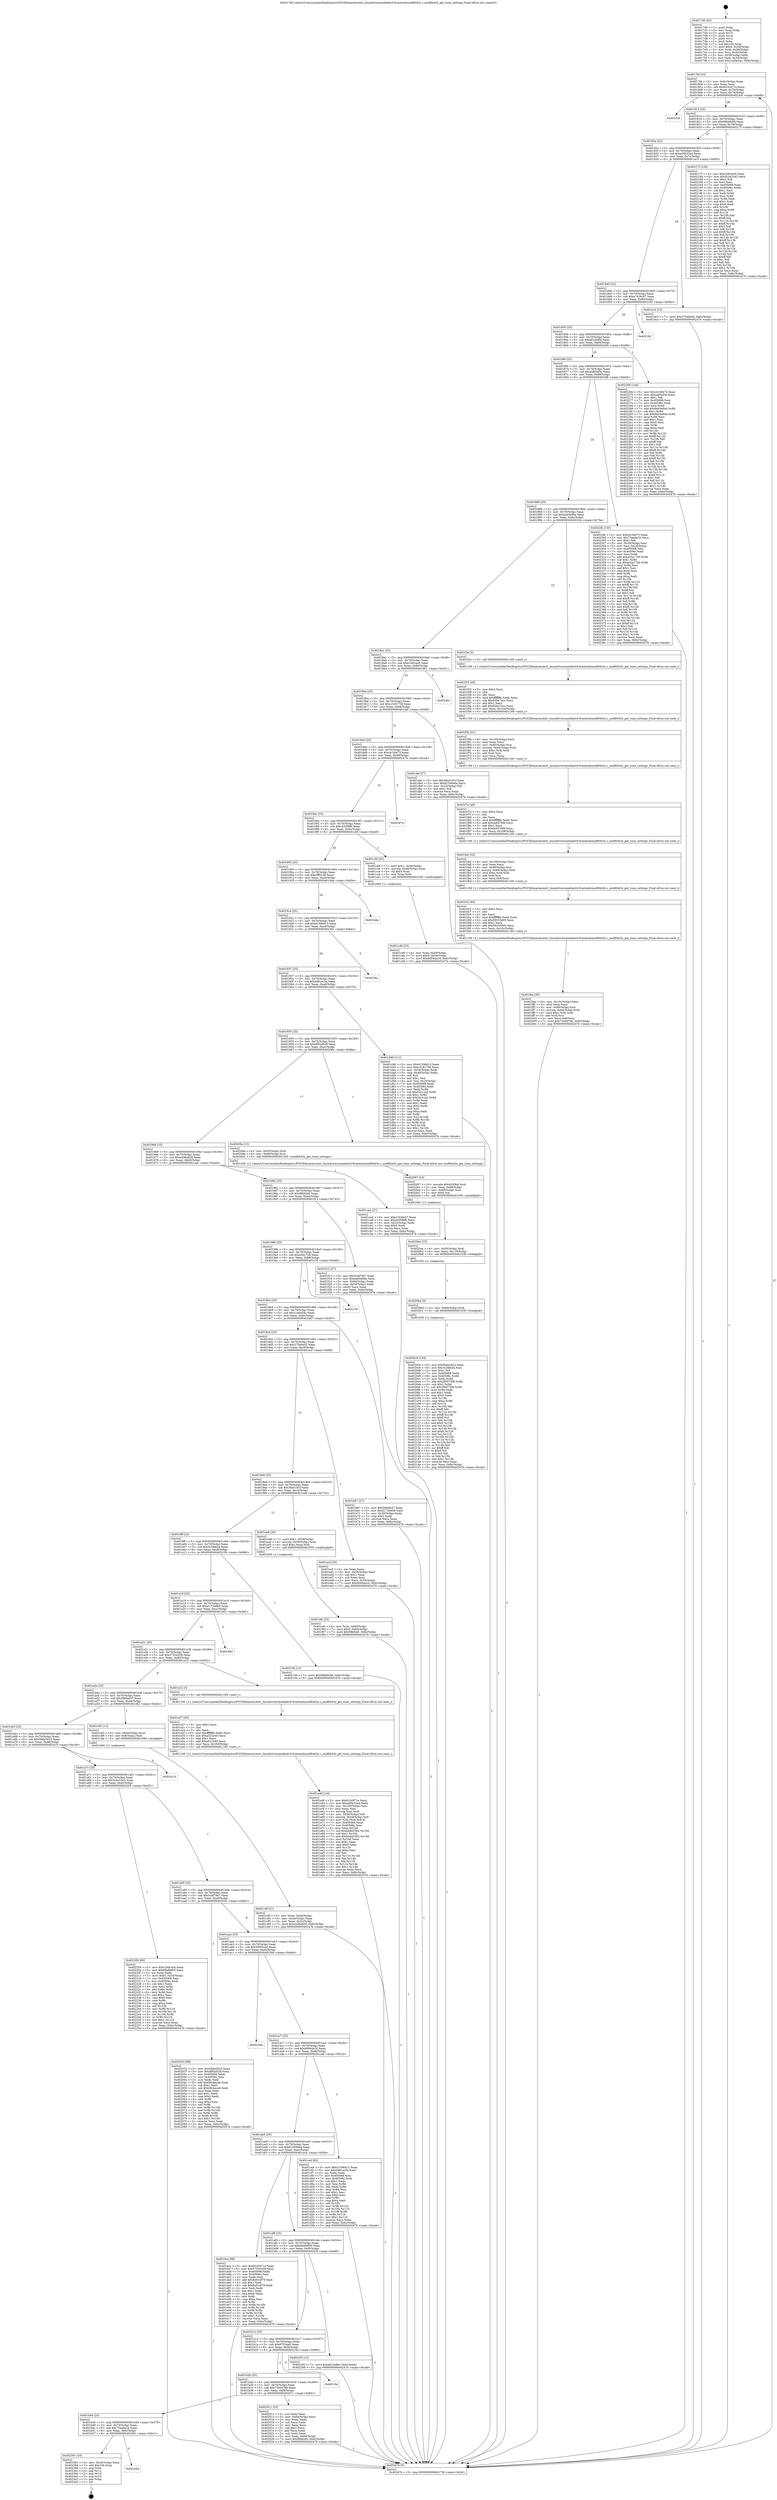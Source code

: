 digraph "0x4017d0" {
  label = "0x4017d0 (/mnt/c/Users/mathe/Desktop/tcc/POCII/binaries/extr_linuxdriversmediadvb-frontendsmn88443x.c_mn88443x_get_tune_settings_Final-ollvm.out::main(0))"
  labelloc = "t"
  node[shape=record]

  Entry [label="",width=0.3,height=0.3,shape=circle,fillcolor=black,style=filled]
  "0x4017fd" [label="{
     0x4017fd [23]\l
     | [instrs]\l
     &nbsp;&nbsp;0x4017fd \<+3\>: mov -0x6c(%rbp),%eax\l
     &nbsp;&nbsp;0x401800 \<+2\>: mov %eax,%ecx\l
     &nbsp;&nbsp;0x401802 \<+6\>: sub $0x810c971e,%ecx\l
     &nbsp;&nbsp;0x401808 \<+3\>: mov %eax,-0x70(%rbp)\l
     &nbsp;&nbsp;0x40180b \<+3\>: mov %ecx,-0x74(%rbp)\l
     &nbsp;&nbsp;0x40180e \<+6\>: je 00000000004023c8 \<main+0xbf8\>\l
  }"]
  "0x4023c8" [label="{
     0x4023c8\l
  }", style=dashed]
  "0x401814" [label="{
     0x401814 [22]\l
     | [instrs]\l
     &nbsp;&nbsp;0x401814 \<+5\>: jmp 0000000000401819 \<main+0x49\>\l
     &nbsp;&nbsp;0x401819 \<+3\>: mov -0x70(%rbp),%eax\l
     &nbsp;&nbsp;0x40181c \<+5\>: sub $0x99bb6c66,%eax\l
     &nbsp;&nbsp;0x401821 \<+3\>: mov %eax,-0x78(%rbp)\l
     &nbsp;&nbsp;0x401824 \<+6\>: je 000000000040217f \<main+0x9af\>\l
  }"]
  Exit [label="",width=0.3,height=0.3,shape=circle,fillcolor=black,style=filled,peripheries=2]
  "0x40217f" [label="{
     0x40217f [134]\l
     | [instrs]\l
     &nbsp;&nbsp;0x40217f \<+5\>: mov $0xc200cac6,%eax\l
     &nbsp;&nbsp;0x402184 \<+5\>: mov $0x5c2e3342,%ecx\l
     &nbsp;&nbsp;0x402189 \<+2\>: mov $0x1,%dl\l
     &nbsp;&nbsp;0x40218b \<+2\>: xor %esi,%esi\l
     &nbsp;&nbsp;0x40218d \<+7\>: mov 0x405068,%edi\l
     &nbsp;&nbsp;0x402194 \<+8\>: mov 0x40506c,%r8d\l
     &nbsp;&nbsp;0x40219c \<+3\>: sub $0x1,%esi\l
     &nbsp;&nbsp;0x40219f \<+3\>: mov %edi,%r9d\l
     &nbsp;&nbsp;0x4021a2 \<+3\>: add %esi,%r9d\l
     &nbsp;&nbsp;0x4021a5 \<+4\>: imul %r9d,%edi\l
     &nbsp;&nbsp;0x4021a9 \<+3\>: and $0x1,%edi\l
     &nbsp;&nbsp;0x4021ac \<+3\>: cmp $0x0,%edi\l
     &nbsp;&nbsp;0x4021af \<+4\>: sete %r10b\l
     &nbsp;&nbsp;0x4021b3 \<+4\>: cmp $0xa,%r8d\l
     &nbsp;&nbsp;0x4021b7 \<+4\>: setl %r11b\l
     &nbsp;&nbsp;0x4021bb \<+3\>: mov %r10b,%bl\l
     &nbsp;&nbsp;0x4021be \<+3\>: xor $0xff,%bl\l
     &nbsp;&nbsp;0x4021c1 \<+3\>: mov %r11b,%r14b\l
     &nbsp;&nbsp;0x4021c4 \<+4\>: xor $0xff,%r14b\l
     &nbsp;&nbsp;0x4021c8 \<+3\>: xor $0x1,%dl\l
     &nbsp;&nbsp;0x4021cb \<+3\>: mov %bl,%r15b\l
     &nbsp;&nbsp;0x4021ce \<+4\>: and $0xff,%r15b\l
     &nbsp;&nbsp;0x4021d2 \<+3\>: and %dl,%r10b\l
     &nbsp;&nbsp;0x4021d5 \<+3\>: mov %r14b,%r12b\l
     &nbsp;&nbsp;0x4021d8 \<+4\>: and $0xff,%r12b\l
     &nbsp;&nbsp;0x4021dc \<+3\>: and %dl,%r11b\l
     &nbsp;&nbsp;0x4021df \<+3\>: or %r10b,%r15b\l
     &nbsp;&nbsp;0x4021e2 \<+3\>: or %r11b,%r12b\l
     &nbsp;&nbsp;0x4021e5 \<+3\>: xor %r12b,%r15b\l
     &nbsp;&nbsp;0x4021e8 \<+3\>: or %r14b,%bl\l
     &nbsp;&nbsp;0x4021eb \<+3\>: xor $0xff,%bl\l
     &nbsp;&nbsp;0x4021ee \<+3\>: or $0x1,%dl\l
     &nbsp;&nbsp;0x4021f1 \<+2\>: and %dl,%bl\l
     &nbsp;&nbsp;0x4021f3 \<+3\>: or %bl,%r15b\l
     &nbsp;&nbsp;0x4021f6 \<+4\>: test $0x1,%r15b\l
     &nbsp;&nbsp;0x4021fa \<+3\>: cmovne %ecx,%eax\l
     &nbsp;&nbsp;0x4021fd \<+3\>: mov %eax,-0x6c(%rbp)\l
     &nbsp;&nbsp;0x402200 \<+5\>: jmp 000000000040247b \<main+0xcab\>\l
  }"]
  "0x40182a" [label="{
     0x40182a [22]\l
     | [instrs]\l
     &nbsp;&nbsp;0x40182a \<+5\>: jmp 000000000040182f \<main+0x5f\>\l
     &nbsp;&nbsp;0x40182f \<+3\>: mov -0x70(%rbp),%eax\l
     &nbsp;&nbsp;0x401832 \<+5\>: sub $0xa00b32a4,%eax\l
     &nbsp;&nbsp;0x401837 \<+3\>: mov %eax,-0x7c(%rbp)\l
     &nbsp;&nbsp;0x40183a \<+6\>: je 0000000000401ec3 \<main+0x6f3\>\l
  }"]
  "0x401b5d" [label="{
     0x401b5d\l
  }", style=dashed]
  "0x401ec3" [label="{
     0x401ec3 [12]\l
     | [instrs]\l
     &nbsp;&nbsp;0x401ec3 \<+7\>: movl $0x275e6ed3,-0x6c(%rbp)\l
     &nbsp;&nbsp;0x401eca \<+5\>: jmp 000000000040247b \<main+0xcab\>\l
  }"]
  "0x401840" [label="{
     0x401840 [22]\l
     | [instrs]\l
     &nbsp;&nbsp;0x401840 \<+5\>: jmp 0000000000401845 \<main+0x75\>\l
     &nbsp;&nbsp;0x401845 \<+3\>: mov -0x70(%rbp),%eax\l
     &nbsp;&nbsp;0x401848 \<+5\>: sub $0xa7426c07,%eax\l
     &nbsp;&nbsp;0x40184d \<+3\>: mov %eax,-0x80(%rbp)\l
     &nbsp;&nbsp;0x401850 \<+6\>: je 0000000000402162 \<main+0x992\>\l
  }"]
  "0x402391" [label="{
     0x402391 [19]\l
     | [instrs]\l
     &nbsp;&nbsp;0x402391 \<+3\>: mov -0x24(%rbp),%eax\l
     &nbsp;&nbsp;0x402394 \<+7\>: add $0x100,%rsp\l
     &nbsp;&nbsp;0x40239b \<+1\>: pop %rbx\l
     &nbsp;&nbsp;0x40239c \<+2\>: pop %r12\l
     &nbsp;&nbsp;0x40239e \<+2\>: pop %r14\l
     &nbsp;&nbsp;0x4023a0 \<+2\>: pop %r15\l
     &nbsp;&nbsp;0x4023a2 \<+1\>: pop %rbp\l
     &nbsp;&nbsp;0x4023a3 \<+1\>: ret\l
  }"]
  "0x402162" [label="{
     0x402162\l
  }", style=dashed]
  "0x401856" [label="{
     0x401856 [25]\l
     | [instrs]\l
     &nbsp;&nbsp;0x401856 \<+5\>: jmp 000000000040185b \<main+0x8b\>\l
     &nbsp;&nbsp;0x40185b \<+3\>: mov -0x70(%rbp),%eax\l
     &nbsp;&nbsp;0x40185e \<+5\>: sub $0xa81eb8fe,%eax\l
     &nbsp;&nbsp;0x401863 \<+6\>: mov %eax,-0x84(%rbp)\l
     &nbsp;&nbsp;0x401869 \<+6\>: je 000000000040226b \<main+0xa9b\>\l
  }"]
  "0x4020c6" [label="{
     0x4020c6 [144]\l
     | [instrs]\l
     &nbsp;&nbsp;0x4020c6 \<+5\>: mov $0x5b8a2623,%eax\l
     &nbsp;&nbsp;0x4020cb \<+5\>: mov $0x3c2fe624,%esi\l
     &nbsp;&nbsp;0x4020d0 \<+2\>: mov $0x1,%cl\l
     &nbsp;&nbsp;0x4020d2 \<+7\>: mov 0x405068,%edx\l
     &nbsp;&nbsp;0x4020d9 \<+8\>: mov 0x40506c,%r8d\l
     &nbsp;&nbsp;0x4020e1 \<+3\>: mov %edx,%r9d\l
     &nbsp;&nbsp;0x4020e4 \<+7\>: add $0x299575f8,%r9d\l
     &nbsp;&nbsp;0x4020eb \<+4\>: sub $0x1,%r9d\l
     &nbsp;&nbsp;0x4020ef \<+7\>: sub $0x299575f8,%r9d\l
     &nbsp;&nbsp;0x4020f6 \<+4\>: imul %r9d,%edx\l
     &nbsp;&nbsp;0x4020fa \<+3\>: and $0x1,%edx\l
     &nbsp;&nbsp;0x4020fd \<+3\>: cmp $0x0,%edx\l
     &nbsp;&nbsp;0x402100 \<+4\>: sete %r10b\l
     &nbsp;&nbsp;0x402104 \<+4\>: cmp $0xa,%r8d\l
     &nbsp;&nbsp;0x402108 \<+4\>: setl %r11b\l
     &nbsp;&nbsp;0x40210c \<+3\>: mov %r10b,%bl\l
     &nbsp;&nbsp;0x40210f \<+3\>: xor $0xff,%bl\l
     &nbsp;&nbsp;0x402112 \<+3\>: mov %r11b,%r14b\l
     &nbsp;&nbsp;0x402115 \<+4\>: xor $0xff,%r14b\l
     &nbsp;&nbsp;0x402119 \<+3\>: xor $0x0,%cl\l
     &nbsp;&nbsp;0x40211c \<+3\>: mov %bl,%r15b\l
     &nbsp;&nbsp;0x40211f \<+4\>: and $0x0,%r15b\l
     &nbsp;&nbsp;0x402123 \<+3\>: and %cl,%r10b\l
     &nbsp;&nbsp;0x402126 \<+3\>: mov %r14b,%r12b\l
     &nbsp;&nbsp;0x402129 \<+4\>: and $0x0,%r12b\l
     &nbsp;&nbsp;0x40212d \<+3\>: and %cl,%r11b\l
     &nbsp;&nbsp;0x402130 \<+3\>: or %r10b,%r15b\l
     &nbsp;&nbsp;0x402133 \<+3\>: or %r11b,%r12b\l
     &nbsp;&nbsp;0x402136 \<+3\>: xor %r12b,%r15b\l
     &nbsp;&nbsp;0x402139 \<+3\>: or %r14b,%bl\l
     &nbsp;&nbsp;0x40213c \<+3\>: xor $0xff,%bl\l
     &nbsp;&nbsp;0x40213f \<+3\>: or $0x0,%cl\l
     &nbsp;&nbsp;0x402142 \<+2\>: and %cl,%bl\l
     &nbsp;&nbsp;0x402144 \<+3\>: or %bl,%r15b\l
     &nbsp;&nbsp;0x402147 \<+4\>: test $0x1,%r15b\l
     &nbsp;&nbsp;0x40214b \<+3\>: cmovne %esi,%eax\l
     &nbsp;&nbsp;0x40214e \<+3\>: mov %eax,-0x6c(%rbp)\l
     &nbsp;&nbsp;0x402151 \<+5\>: jmp 000000000040247b \<main+0xcab\>\l
  }"]
  "0x40226b" [label="{
     0x40226b [144]\l
     | [instrs]\l
     &nbsp;&nbsp;0x40226b \<+5\>: mov $0xcb1fd473,%eax\l
     &nbsp;&nbsp;0x402270 \<+5\>: mov $0xaa85ef3e,%ecx\l
     &nbsp;&nbsp;0x402275 \<+2\>: mov $0x1,%dl\l
     &nbsp;&nbsp;0x402277 \<+7\>: mov 0x405068,%esi\l
     &nbsp;&nbsp;0x40227e \<+7\>: mov 0x40506c,%edi\l
     &nbsp;&nbsp;0x402285 \<+3\>: mov %esi,%r8d\l
     &nbsp;&nbsp;0x402288 \<+7\>: add $0x9eb3e84d,%r8d\l
     &nbsp;&nbsp;0x40228f \<+4\>: sub $0x1,%r8d\l
     &nbsp;&nbsp;0x402293 \<+7\>: sub $0x9eb3e84d,%r8d\l
     &nbsp;&nbsp;0x40229a \<+4\>: imul %r8d,%esi\l
     &nbsp;&nbsp;0x40229e \<+3\>: and $0x1,%esi\l
     &nbsp;&nbsp;0x4022a1 \<+3\>: cmp $0x0,%esi\l
     &nbsp;&nbsp;0x4022a4 \<+4\>: sete %r9b\l
     &nbsp;&nbsp;0x4022a8 \<+3\>: cmp $0xa,%edi\l
     &nbsp;&nbsp;0x4022ab \<+4\>: setl %r10b\l
     &nbsp;&nbsp;0x4022af \<+3\>: mov %r9b,%r11b\l
     &nbsp;&nbsp;0x4022b2 \<+4\>: xor $0xff,%r11b\l
     &nbsp;&nbsp;0x4022b6 \<+3\>: mov %r10b,%bl\l
     &nbsp;&nbsp;0x4022b9 \<+3\>: xor $0xff,%bl\l
     &nbsp;&nbsp;0x4022bc \<+3\>: xor $0x1,%dl\l
     &nbsp;&nbsp;0x4022bf \<+3\>: mov %r11b,%r14b\l
     &nbsp;&nbsp;0x4022c2 \<+4\>: and $0xff,%r14b\l
     &nbsp;&nbsp;0x4022c6 \<+3\>: and %dl,%r9b\l
     &nbsp;&nbsp;0x4022c9 \<+3\>: mov %bl,%r15b\l
     &nbsp;&nbsp;0x4022cc \<+4\>: and $0xff,%r15b\l
     &nbsp;&nbsp;0x4022d0 \<+3\>: and %dl,%r10b\l
     &nbsp;&nbsp;0x4022d3 \<+3\>: or %r9b,%r14b\l
     &nbsp;&nbsp;0x4022d6 \<+3\>: or %r10b,%r15b\l
     &nbsp;&nbsp;0x4022d9 \<+3\>: xor %r15b,%r14b\l
     &nbsp;&nbsp;0x4022dc \<+3\>: or %bl,%r11b\l
     &nbsp;&nbsp;0x4022df \<+4\>: xor $0xff,%r11b\l
     &nbsp;&nbsp;0x4022e3 \<+3\>: or $0x1,%dl\l
     &nbsp;&nbsp;0x4022e6 \<+3\>: and %dl,%r11b\l
     &nbsp;&nbsp;0x4022e9 \<+3\>: or %r11b,%r14b\l
     &nbsp;&nbsp;0x4022ec \<+4\>: test $0x1,%r14b\l
     &nbsp;&nbsp;0x4022f0 \<+3\>: cmovne %ecx,%eax\l
     &nbsp;&nbsp;0x4022f3 \<+3\>: mov %eax,-0x6c(%rbp)\l
     &nbsp;&nbsp;0x4022f6 \<+5\>: jmp 000000000040247b \<main+0xcab\>\l
  }"]
  "0x40186f" [label="{
     0x40186f [25]\l
     | [instrs]\l
     &nbsp;&nbsp;0x40186f \<+5\>: jmp 0000000000401874 \<main+0xa4\>\l
     &nbsp;&nbsp;0x401874 \<+3\>: mov -0x70(%rbp),%eax\l
     &nbsp;&nbsp;0x401877 \<+5\>: sub $0xaa85ef3e,%eax\l
     &nbsp;&nbsp;0x40187c \<+6\>: mov %eax,-0x88(%rbp)\l
     &nbsp;&nbsp;0x401882 \<+6\>: je 00000000004022fb \<main+0xb2b\>\l
  }"]
  "0x4020bd" [label="{
     0x4020bd [9]\l
     | [instrs]\l
     &nbsp;&nbsp;0x4020bd \<+4\>: mov -0x60(%rbp),%rdi\l
     &nbsp;&nbsp;0x4020c1 \<+5\>: call 0000000000401030 \<free@plt\>\l
     | [calls]\l
     &nbsp;&nbsp;0x401030 \{1\} (unknown)\l
  }"]
  "0x4022fb" [label="{
     0x4022fb [150]\l
     | [instrs]\l
     &nbsp;&nbsp;0x4022fb \<+5\>: mov $0xcb1fd473,%eax\l
     &nbsp;&nbsp;0x402300 \<+5\>: mov $0x75aada1b,%ecx\l
     &nbsp;&nbsp;0x402305 \<+2\>: mov $0x1,%dl\l
     &nbsp;&nbsp;0x402307 \<+3\>: mov -0x34(%rbp),%esi\l
     &nbsp;&nbsp;0x40230a \<+3\>: mov %esi,-0x24(%rbp)\l
     &nbsp;&nbsp;0x40230d \<+7\>: mov 0x405068,%esi\l
     &nbsp;&nbsp;0x402314 \<+7\>: mov 0x40506c,%edi\l
     &nbsp;&nbsp;0x40231b \<+3\>: mov %esi,%r8d\l
     &nbsp;&nbsp;0x40231e \<+7\>: add $0xac0a1739,%r8d\l
     &nbsp;&nbsp;0x402325 \<+4\>: sub $0x1,%r8d\l
     &nbsp;&nbsp;0x402329 \<+7\>: sub $0xac0a1739,%r8d\l
     &nbsp;&nbsp;0x402330 \<+4\>: imul %r8d,%esi\l
     &nbsp;&nbsp;0x402334 \<+3\>: and $0x1,%esi\l
     &nbsp;&nbsp;0x402337 \<+3\>: cmp $0x0,%esi\l
     &nbsp;&nbsp;0x40233a \<+4\>: sete %r9b\l
     &nbsp;&nbsp;0x40233e \<+3\>: cmp $0xa,%edi\l
     &nbsp;&nbsp;0x402341 \<+4\>: setl %r10b\l
     &nbsp;&nbsp;0x402345 \<+3\>: mov %r9b,%r11b\l
     &nbsp;&nbsp;0x402348 \<+4\>: xor $0xff,%r11b\l
     &nbsp;&nbsp;0x40234c \<+3\>: mov %r10b,%bl\l
     &nbsp;&nbsp;0x40234f \<+3\>: xor $0xff,%bl\l
     &nbsp;&nbsp;0x402352 \<+3\>: xor $0x1,%dl\l
     &nbsp;&nbsp;0x402355 \<+3\>: mov %r11b,%r14b\l
     &nbsp;&nbsp;0x402358 \<+4\>: and $0xff,%r14b\l
     &nbsp;&nbsp;0x40235c \<+3\>: and %dl,%r9b\l
     &nbsp;&nbsp;0x40235f \<+3\>: mov %bl,%r15b\l
     &nbsp;&nbsp;0x402362 \<+4\>: and $0xff,%r15b\l
     &nbsp;&nbsp;0x402366 \<+3\>: and %dl,%r10b\l
     &nbsp;&nbsp;0x402369 \<+3\>: or %r9b,%r14b\l
     &nbsp;&nbsp;0x40236c \<+3\>: or %r10b,%r15b\l
     &nbsp;&nbsp;0x40236f \<+3\>: xor %r15b,%r14b\l
     &nbsp;&nbsp;0x402372 \<+3\>: or %bl,%r11b\l
     &nbsp;&nbsp;0x402375 \<+4\>: xor $0xff,%r11b\l
     &nbsp;&nbsp;0x402379 \<+3\>: or $0x1,%dl\l
     &nbsp;&nbsp;0x40237c \<+3\>: and %dl,%r11b\l
     &nbsp;&nbsp;0x40237f \<+3\>: or %r11b,%r14b\l
     &nbsp;&nbsp;0x402382 \<+4\>: test $0x1,%r14b\l
     &nbsp;&nbsp;0x402386 \<+3\>: cmovne %ecx,%eax\l
     &nbsp;&nbsp;0x402389 \<+3\>: mov %eax,-0x6c(%rbp)\l
     &nbsp;&nbsp;0x40238c \<+5\>: jmp 000000000040247b \<main+0xcab\>\l
  }"]
  "0x401888" [label="{
     0x401888 [25]\l
     | [instrs]\l
     &nbsp;&nbsp;0x401888 \<+5\>: jmp 000000000040188d \<main+0xbd\>\l
     &nbsp;&nbsp;0x40188d \<+3\>: mov -0x70(%rbp),%eax\l
     &nbsp;&nbsp;0x401890 \<+5\>: sub $0xadd5e98e,%eax\l
     &nbsp;&nbsp;0x401895 \<+6\>: mov %eax,-0x8c(%rbp)\l
     &nbsp;&nbsp;0x40189b \<+6\>: je 0000000000401f2e \<main+0x75e\>\l
  }"]
  "0x4020ae" [label="{
     0x4020ae [15]\l
     | [instrs]\l
     &nbsp;&nbsp;0x4020ae \<+4\>: mov -0x50(%rbp),%rdi\l
     &nbsp;&nbsp;0x4020b2 \<+6\>: mov %eax,-0x110(%rbp)\l
     &nbsp;&nbsp;0x4020b8 \<+5\>: call 0000000000401030 \<free@plt\>\l
     | [calls]\l
     &nbsp;&nbsp;0x401030 \{1\} (unknown)\l
  }"]
  "0x401f2e" [label="{
     0x401f2e [5]\l
     | [instrs]\l
     &nbsp;&nbsp;0x401f2e \<+5\>: call 0000000000401160 \<next_i\>\l
     | [calls]\l
     &nbsp;&nbsp;0x401160 \{1\} (/mnt/c/Users/mathe/Desktop/tcc/POCII/binaries/extr_linuxdriversmediadvb-frontendsmn88443x.c_mn88443x_get_tune_settings_Final-ollvm.out::next_i)\l
  }"]
  "0x4018a1" [label="{
     0x4018a1 [25]\l
     | [instrs]\l
     &nbsp;&nbsp;0x4018a1 \<+5\>: jmp 00000000004018a6 \<main+0xd6\>\l
     &nbsp;&nbsp;0x4018a6 \<+3\>: mov -0x70(%rbp),%eax\l
     &nbsp;&nbsp;0x4018a9 \<+5\>: sub $0xc200cac6,%eax\l
     &nbsp;&nbsp;0x4018ae \<+6\>: mov %eax,-0x90(%rbp)\l
     &nbsp;&nbsp;0x4018b4 \<+6\>: je 0000000000402461 \<main+0xc91\>\l
  }"]
  "0x402097" [label="{
     0x402097 [23]\l
     | [instrs]\l
     &nbsp;&nbsp;0x402097 \<+10\>: movabs $0x4030b6,%rdi\l
     &nbsp;&nbsp;0x4020a1 \<+3\>: mov %eax,-0x68(%rbp)\l
     &nbsp;&nbsp;0x4020a4 \<+3\>: mov -0x68(%rbp),%esi\l
     &nbsp;&nbsp;0x4020a7 \<+2\>: mov $0x0,%al\l
     &nbsp;&nbsp;0x4020a9 \<+5\>: call 0000000000401040 \<printf@plt\>\l
     | [calls]\l
     &nbsp;&nbsp;0x401040 \{1\} (unknown)\l
  }"]
  "0x402461" [label="{
     0x402461\l
  }", style=dashed]
  "0x4018ba" [label="{
     0x4018ba [25]\l
     | [instrs]\l
     &nbsp;&nbsp;0x4018ba \<+5\>: jmp 00000000004018bf \<main+0xef\>\l
     &nbsp;&nbsp;0x4018bf \<+3\>: mov -0x70(%rbp),%eax\l
     &nbsp;&nbsp;0x4018c2 \<+5\>: sub $0xc3181758,%eax\l
     &nbsp;&nbsp;0x4018c7 \<+6\>: mov %eax,-0x94(%rbp)\l
     &nbsp;&nbsp;0x4018cd \<+6\>: je 0000000000401daf \<main+0x5df\>\l
  }"]
  "0x401b44" [label="{
     0x401b44 [25]\l
     | [instrs]\l
     &nbsp;&nbsp;0x401b44 \<+5\>: jmp 0000000000401b49 \<main+0x379\>\l
     &nbsp;&nbsp;0x401b49 \<+3\>: mov -0x70(%rbp),%eax\l
     &nbsp;&nbsp;0x401b4c \<+5\>: sub $0x75aada1b,%eax\l
     &nbsp;&nbsp;0x401b51 \<+6\>: mov %eax,-0xfc(%rbp)\l
     &nbsp;&nbsp;0x401b57 \<+6\>: je 0000000000402391 \<main+0xbc1\>\l
  }"]
  "0x401daf" [label="{
     0x401daf [27]\l
     | [instrs]\l
     &nbsp;&nbsp;0x401daf \<+5\>: mov $0x38a5181f,%eax\l
     &nbsp;&nbsp;0x401db4 \<+5\>: mov $0x61509e6a,%ecx\l
     &nbsp;&nbsp;0x401db9 \<+3\>: mov -0x25(%rbp),%dl\l
     &nbsp;&nbsp;0x401dbc \<+3\>: test $0x1,%dl\l
     &nbsp;&nbsp;0x401dbf \<+3\>: cmovne %ecx,%eax\l
     &nbsp;&nbsp;0x401dc2 \<+3\>: mov %eax,-0x6c(%rbp)\l
     &nbsp;&nbsp;0x401dc5 \<+5\>: jmp 000000000040247b \<main+0xcab\>\l
  }"]
  "0x4018d3" [label="{
     0x4018d3 [25]\l
     | [instrs]\l
     &nbsp;&nbsp;0x4018d3 \<+5\>: jmp 00000000004018d8 \<main+0x108\>\l
     &nbsp;&nbsp;0x4018d8 \<+3\>: mov -0x70(%rbp),%eax\l
     &nbsp;&nbsp;0x4018db \<+5\>: sub $0xcb1fd473,%eax\l
     &nbsp;&nbsp;0x4018e0 \<+6\>: mov %eax,-0x98(%rbp)\l
     &nbsp;&nbsp;0x4018e6 \<+6\>: je 0000000000402474 \<main+0xca4\>\l
  }"]
  "0x402011" [label="{
     0x402011 [33]\l
     | [instrs]\l
     &nbsp;&nbsp;0x402011 \<+2\>: xor %eax,%eax\l
     &nbsp;&nbsp;0x402013 \<+3\>: mov -0x64(%rbp),%ecx\l
     &nbsp;&nbsp;0x402016 \<+2\>: mov %eax,%edx\l
     &nbsp;&nbsp;0x402018 \<+2\>: sub %ecx,%edx\l
     &nbsp;&nbsp;0x40201a \<+2\>: mov %eax,%ecx\l
     &nbsp;&nbsp;0x40201c \<+3\>: sub $0x1,%ecx\l
     &nbsp;&nbsp;0x40201f \<+2\>: add %ecx,%edx\l
     &nbsp;&nbsp;0x402021 \<+2\>: sub %edx,%eax\l
     &nbsp;&nbsp;0x402023 \<+3\>: mov %eax,-0x64(%rbp)\l
     &nbsp;&nbsp;0x402026 \<+7\>: movl $0x98bfcb0,-0x6c(%rbp)\l
     &nbsp;&nbsp;0x40202d \<+5\>: jmp 000000000040247b \<main+0xcab\>\l
  }"]
  "0x402474" [label="{
     0x402474\l
  }", style=dashed]
  "0x4018ec" [label="{
     0x4018ec [25]\l
     | [instrs]\l
     &nbsp;&nbsp;0x4018ec \<+5\>: jmp 00000000004018f1 \<main+0x121\>\l
     &nbsp;&nbsp;0x4018f1 \<+3\>: mov -0x70(%rbp),%eax\l
     &nbsp;&nbsp;0x4018f4 \<+5\>: sub $0xcb35f9f6,%eax\l
     &nbsp;&nbsp;0x4018f9 \<+6\>: mov %eax,-0x9c(%rbp)\l
     &nbsp;&nbsp;0x4018ff \<+6\>: je 0000000000401cbf \<main+0x4ef\>\l
  }"]
  "0x401b2b" [label="{
     0x401b2b [25]\l
     | [instrs]\l
     &nbsp;&nbsp;0x401b2b \<+5\>: jmp 0000000000401b30 \<main+0x360\>\l
     &nbsp;&nbsp;0x401b30 \<+3\>: mov -0x70(%rbp),%eax\l
     &nbsp;&nbsp;0x401b33 \<+5\>: sub $0x7340476b,%eax\l
     &nbsp;&nbsp;0x401b38 \<+6\>: mov %eax,-0xf8(%rbp)\l
     &nbsp;&nbsp;0x401b3e \<+6\>: je 0000000000402011 \<main+0x841\>\l
  }"]
  "0x401cbf" [label="{
     0x401cbf [23]\l
     | [instrs]\l
     &nbsp;&nbsp;0x401cbf \<+7\>: movl $0x1,-0x48(%rbp)\l
     &nbsp;&nbsp;0x401cc6 \<+4\>: movslq -0x48(%rbp),%rax\l
     &nbsp;&nbsp;0x401cca \<+4\>: shl $0x3,%rax\l
     &nbsp;&nbsp;0x401cce \<+3\>: mov %rax,%rdi\l
     &nbsp;&nbsp;0x401cd1 \<+5\>: call 0000000000401050 \<malloc@plt\>\l
     | [calls]\l
     &nbsp;&nbsp;0x401050 \{1\} (unknown)\l
  }"]
  "0x401905" [label="{
     0x401905 [25]\l
     | [instrs]\l
     &nbsp;&nbsp;0x401905 \<+5\>: jmp 000000000040190a \<main+0x13a\>\l
     &nbsp;&nbsp;0x40190a \<+3\>: mov -0x70(%rbp),%eax\l
     &nbsp;&nbsp;0x40190d \<+5\>: sub $0xcfff91d6,%eax\l
     &nbsp;&nbsp;0x401912 \<+6\>: mov %eax,-0xa0(%rbp)\l
     &nbsp;&nbsp;0x401918 \<+6\>: je 0000000000401bda \<main+0x40a\>\l
  }"]
  "0x40216e" [label="{
     0x40216e\l
  }", style=dashed]
  "0x401bda" [label="{
     0x401bda\l
  }", style=dashed]
  "0x40191e" [label="{
     0x40191e [25]\l
     | [instrs]\l
     &nbsp;&nbsp;0x40191e \<+5\>: jmp 0000000000401923 \<main+0x153\>\l
     &nbsp;&nbsp;0x401923 \<+3\>: mov -0x70(%rbp),%eax\l
     &nbsp;&nbsp;0x401926 \<+5\>: sub $0xd1596d13,%eax\l
     &nbsp;&nbsp;0x40192b \<+6\>: mov %eax,-0xa4(%rbp)\l
     &nbsp;&nbsp;0x401931 \<+6\>: je 00000000004023bc \<main+0xbec\>\l
  }"]
  "0x401b12" [label="{
     0x401b12 [25]\l
     | [instrs]\l
     &nbsp;&nbsp;0x401b12 \<+5\>: jmp 0000000000401b17 \<main+0x347\>\l
     &nbsp;&nbsp;0x401b17 \<+3\>: mov -0x70(%rbp),%eax\l
     &nbsp;&nbsp;0x401b1a \<+5\>: sub $0x67f1faa0,%eax\l
     &nbsp;&nbsp;0x401b1f \<+6\>: mov %eax,-0xf4(%rbp)\l
     &nbsp;&nbsp;0x401b25 \<+6\>: je 000000000040216e \<main+0x99e\>\l
  }"]
  "0x4023bc" [label="{
     0x4023bc\l
  }", style=dashed]
  "0x401937" [label="{
     0x401937 [25]\l
     | [instrs]\l
     &nbsp;&nbsp;0x401937 \<+5\>: jmp 000000000040193c \<main+0x16c\>\l
     &nbsp;&nbsp;0x40193c \<+3\>: mov -0x70(%rbp),%eax\l
     &nbsp;&nbsp;0x40193f \<+5\>: sub $0xd481ec5a,%eax\l
     &nbsp;&nbsp;0x401944 \<+6\>: mov %eax,-0xa8(%rbp)\l
     &nbsp;&nbsp;0x40194a \<+6\>: je 0000000000401d40 \<main+0x570\>\l
  }"]
  "0x40225f" [label="{
     0x40225f [12]\l
     | [instrs]\l
     &nbsp;&nbsp;0x40225f \<+7\>: movl $0xa81eb8fe,-0x6c(%rbp)\l
     &nbsp;&nbsp;0x402266 \<+5\>: jmp 000000000040247b \<main+0xcab\>\l
  }"]
  "0x401d40" [label="{
     0x401d40 [111]\l
     | [instrs]\l
     &nbsp;&nbsp;0x401d40 \<+5\>: mov $0xd1596d13,%eax\l
     &nbsp;&nbsp;0x401d45 \<+5\>: mov $0xc3181758,%ecx\l
     &nbsp;&nbsp;0x401d4a \<+3\>: mov -0x54(%rbp),%edx\l
     &nbsp;&nbsp;0x401d4d \<+3\>: cmp -0x48(%rbp),%edx\l
     &nbsp;&nbsp;0x401d50 \<+4\>: setl %sil\l
     &nbsp;&nbsp;0x401d54 \<+4\>: and $0x1,%sil\l
     &nbsp;&nbsp;0x401d58 \<+4\>: mov %sil,-0x25(%rbp)\l
     &nbsp;&nbsp;0x401d5c \<+7\>: mov 0x405068,%edx\l
     &nbsp;&nbsp;0x401d63 \<+7\>: mov 0x40506c,%edi\l
     &nbsp;&nbsp;0x401d6a \<+3\>: mov %edx,%r8d\l
     &nbsp;&nbsp;0x401d6d \<+7\>: sub $0x54c1ca2,%r8d\l
     &nbsp;&nbsp;0x401d74 \<+4\>: sub $0x1,%r8d\l
     &nbsp;&nbsp;0x401d78 \<+7\>: add $0x54c1ca2,%r8d\l
     &nbsp;&nbsp;0x401d7f \<+4\>: imul %r8d,%edx\l
     &nbsp;&nbsp;0x401d83 \<+3\>: and $0x1,%edx\l
     &nbsp;&nbsp;0x401d86 \<+3\>: cmp $0x0,%edx\l
     &nbsp;&nbsp;0x401d89 \<+4\>: sete %sil\l
     &nbsp;&nbsp;0x401d8d \<+3\>: cmp $0xa,%edi\l
     &nbsp;&nbsp;0x401d90 \<+4\>: setl %r9b\l
     &nbsp;&nbsp;0x401d94 \<+3\>: mov %sil,%r10b\l
     &nbsp;&nbsp;0x401d97 \<+3\>: and %r9b,%r10b\l
     &nbsp;&nbsp;0x401d9a \<+3\>: xor %r9b,%sil\l
     &nbsp;&nbsp;0x401d9d \<+3\>: or %sil,%r10b\l
     &nbsp;&nbsp;0x401da0 \<+4\>: test $0x1,%r10b\l
     &nbsp;&nbsp;0x401da4 \<+3\>: cmovne %ecx,%eax\l
     &nbsp;&nbsp;0x401da7 \<+3\>: mov %eax,-0x6c(%rbp)\l
     &nbsp;&nbsp;0x401daa \<+5\>: jmp 000000000040247b \<main+0xcab\>\l
  }"]
  "0x401950" [label="{
     0x401950 [25]\l
     | [instrs]\l
     &nbsp;&nbsp;0x401950 \<+5\>: jmp 0000000000401955 \<main+0x185\>\l
     &nbsp;&nbsp;0x401955 \<+3\>: mov -0x70(%rbp),%eax\l
     &nbsp;&nbsp;0x401958 \<+5\>: sub $0xdf92d528,%eax\l
     &nbsp;&nbsp;0x40195d \<+6\>: mov %eax,-0xac(%rbp)\l
     &nbsp;&nbsp;0x401963 \<+6\>: je 000000000040208a \<main+0x8ba\>\l
  }"]
  "0x401fea" [label="{
     0x401fea [39]\l
     | [instrs]\l
     &nbsp;&nbsp;0x401fea \<+6\>: mov -0x10c(%rbp),%ecx\l
     &nbsp;&nbsp;0x401ff0 \<+3\>: imul %eax,%ecx\l
     &nbsp;&nbsp;0x401ff3 \<+4\>: mov -0x60(%rbp),%rsi\l
     &nbsp;&nbsp;0x401ff7 \<+4\>: movslq -0x64(%rbp),%rdi\l
     &nbsp;&nbsp;0x401ffb \<+4\>: imul $0xc,%rdi,%rdi\l
     &nbsp;&nbsp;0x401fff \<+3\>: add %rdi,%rsi\l
     &nbsp;&nbsp;0x402002 \<+3\>: mov %ecx,0x8(%rsi)\l
     &nbsp;&nbsp;0x402005 \<+7\>: movl $0x7340476b,-0x6c(%rbp)\l
     &nbsp;&nbsp;0x40200c \<+5\>: jmp 000000000040247b \<main+0xcab\>\l
  }"]
  "0x40208a" [label="{
     0x40208a [13]\l
     | [instrs]\l
     &nbsp;&nbsp;0x40208a \<+4\>: mov -0x50(%rbp),%rdi\l
     &nbsp;&nbsp;0x40208e \<+4\>: mov -0x60(%rbp),%rsi\l
     &nbsp;&nbsp;0x402092 \<+5\>: call 0000000000401240 \<mn88443x_get_tune_settings\>\l
     | [calls]\l
     &nbsp;&nbsp;0x401240 \{1\} (/mnt/c/Users/mathe/Desktop/tcc/POCII/binaries/extr_linuxdriversmediadvb-frontendsmn88443x.c_mn88443x_get_tune_settings_Final-ollvm.out::mn88443x_get_tune_settings)\l
  }"]
  "0x401969" [label="{
     0x401969 [25]\l
     | [instrs]\l
     &nbsp;&nbsp;0x401969 \<+5\>: jmp 000000000040196e \<main+0x19e\>\l
     &nbsp;&nbsp;0x40196e \<+3\>: mov -0x70(%rbp),%eax\l
     &nbsp;&nbsp;0x401971 \<+5\>: sub $0xe436a829,%eax\l
     &nbsp;&nbsp;0x401976 \<+6\>: mov %eax,-0xb0(%rbp)\l
     &nbsp;&nbsp;0x40197c \<+6\>: je 0000000000401ca4 \<main+0x4d4\>\l
  }"]
  "0x401fc2" [label="{
     0x401fc2 [40]\l
     | [instrs]\l
     &nbsp;&nbsp;0x401fc2 \<+5\>: mov $0x2,%ecx\l
     &nbsp;&nbsp;0x401fc7 \<+1\>: cltd\l
     &nbsp;&nbsp;0x401fc8 \<+2\>: idiv %ecx\l
     &nbsp;&nbsp;0x401fca \<+6\>: imul $0xfffffffe,%edx,%ecx\l
     &nbsp;&nbsp;0x401fd0 \<+6\>: sub $0x58333d95,%ecx\l
     &nbsp;&nbsp;0x401fd6 \<+3\>: add $0x1,%ecx\l
     &nbsp;&nbsp;0x401fd9 \<+6\>: add $0x58333d95,%ecx\l
     &nbsp;&nbsp;0x401fdf \<+6\>: mov %ecx,-0x10c(%rbp)\l
     &nbsp;&nbsp;0x401fe5 \<+5\>: call 0000000000401160 \<next_i\>\l
     | [calls]\l
     &nbsp;&nbsp;0x401160 \{1\} (/mnt/c/Users/mathe/Desktop/tcc/POCII/binaries/extr_linuxdriversmediadvb-frontendsmn88443x.c_mn88443x_get_tune_settings_Final-ollvm.out::next_i)\l
  }"]
  "0x401ca4" [label="{
     0x401ca4 [27]\l
     | [instrs]\l
     &nbsp;&nbsp;0x401ca4 \<+5\>: mov $0xa7426c07,%eax\l
     &nbsp;&nbsp;0x401ca9 \<+5\>: mov $0xcb35f9f6,%ecx\l
     &nbsp;&nbsp;0x401cae \<+3\>: mov -0x2c(%rbp),%edx\l
     &nbsp;&nbsp;0x401cb1 \<+3\>: cmp $0x0,%edx\l
     &nbsp;&nbsp;0x401cb4 \<+3\>: cmove %ecx,%eax\l
     &nbsp;&nbsp;0x401cb7 \<+3\>: mov %eax,-0x6c(%rbp)\l
     &nbsp;&nbsp;0x401cba \<+5\>: jmp 000000000040247b \<main+0xcab\>\l
  }"]
  "0x401982" [label="{
     0x401982 [25]\l
     | [instrs]\l
     &nbsp;&nbsp;0x401982 \<+5\>: jmp 0000000000401987 \<main+0x1b7\>\l
     &nbsp;&nbsp;0x401987 \<+3\>: mov -0x70(%rbp),%eax\l
     &nbsp;&nbsp;0x40198a \<+5\>: sub $0x98bfcb0,%eax\l
     &nbsp;&nbsp;0x40198f \<+6\>: mov %eax,-0xb4(%rbp)\l
     &nbsp;&nbsp;0x401995 \<+6\>: je 0000000000401f13 \<main+0x743\>\l
  }"]
  "0x401fa2" [label="{
     0x401fa2 [32]\l
     | [instrs]\l
     &nbsp;&nbsp;0x401fa2 \<+6\>: mov -0x108(%rbp),%ecx\l
     &nbsp;&nbsp;0x401fa8 \<+3\>: imul %eax,%ecx\l
     &nbsp;&nbsp;0x401fab \<+4\>: mov -0x60(%rbp),%rsi\l
     &nbsp;&nbsp;0x401faf \<+4\>: movslq -0x64(%rbp),%rdi\l
     &nbsp;&nbsp;0x401fb3 \<+4\>: imul $0xc,%rdi,%rdi\l
     &nbsp;&nbsp;0x401fb7 \<+3\>: add %rdi,%rsi\l
     &nbsp;&nbsp;0x401fba \<+3\>: mov %ecx,0x4(%rsi)\l
     &nbsp;&nbsp;0x401fbd \<+5\>: call 0000000000401160 \<next_i\>\l
     | [calls]\l
     &nbsp;&nbsp;0x401160 \{1\} (/mnt/c/Users/mathe/Desktop/tcc/POCII/binaries/extr_linuxdriversmediadvb-frontendsmn88443x.c_mn88443x_get_tune_settings_Final-ollvm.out::next_i)\l
  }"]
  "0x401f13" [label="{
     0x401f13 [27]\l
     | [instrs]\l
     &nbsp;&nbsp;0x401f13 \<+5\>: mov $0x5c4f79e7,%eax\l
     &nbsp;&nbsp;0x401f18 \<+5\>: mov $0xadd5e98e,%ecx\l
     &nbsp;&nbsp;0x401f1d \<+3\>: mov -0x64(%rbp),%edx\l
     &nbsp;&nbsp;0x401f20 \<+3\>: cmp -0x58(%rbp),%edx\l
     &nbsp;&nbsp;0x401f23 \<+3\>: cmovl %ecx,%eax\l
     &nbsp;&nbsp;0x401f26 \<+3\>: mov %eax,-0x6c(%rbp)\l
     &nbsp;&nbsp;0x401f29 \<+5\>: jmp 000000000040247b \<main+0xcab\>\l
  }"]
  "0x40199b" [label="{
     0x40199b [25]\l
     | [instrs]\l
     &nbsp;&nbsp;0x40199b \<+5\>: jmp 00000000004019a0 \<main+0x1d0\>\l
     &nbsp;&nbsp;0x4019a0 \<+3\>: mov -0x70(%rbp),%eax\l
     &nbsp;&nbsp;0x4019a3 \<+5\>: sub $0xc0d1728,%eax\l
     &nbsp;&nbsp;0x4019a8 \<+6\>: mov %eax,-0xb8(%rbp)\l
     &nbsp;&nbsp;0x4019ae \<+6\>: je 0000000000401c76 \<main+0x4a6\>\l
  }"]
  "0x401f7a" [label="{
     0x401f7a [40]\l
     | [instrs]\l
     &nbsp;&nbsp;0x401f7a \<+5\>: mov $0x2,%ecx\l
     &nbsp;&nbsp;0x401f7f \<+1\>: cltd\l
     &nbsp;&nbsp;0x401f80 \<+2\>: idiv %ecx\l
     &nbsp;&nbsp;0x401f82 \<+6\>: imul $0xfffffffe,%edx,%ecx\l
     &nbsp;&nbsp;0x401f88 \<+6\>: add $0xde85769f,%ecx\l
     &nbsp;&nbsp;0x401f8e \<+3\>: add $0x1,%ecx\l
     &nbsp;&nbsp;0x401f91 \<+6\>: sub $0xde85769f,%ecx\l
     &nbsp;&nbsp;0x401f97 \<+6\>: mov %ecx,-0x108(%rbp)\l
     &nbsp;&nbsp;0x401f9d \<+5\>: call 0000000000401160 \<next_i\>\l
     | [calls]\l
     &nbsp;&nbsp;0x401160 \{1\} (/mnt/c/Users/mathe/Desktop/tcc/POCII/binaries/extr_linuxdriversmediadvb-frontendsmn88443x.c_mn88443x_get_tune_settings_Final-ollvm.out::next_i)\l
  }"]
  "0x401c76" [label="{
     0x401c76\l
  }", style=dashed]
  "0x4019b4" [label="{
     0x4019b4 [25]\l
     | [instrs]\l
     &nbsp;&nbsp;0x4019b4 \<+5\>: jmp 00000000004019b9 \<main+0x1e9\>\l
     &nbsp;&nbsp;0x4019b9 \<+3\>: mov -0x70(%rbp),%eax\l
     &nbsp;&nbsp;0x4019bc \<+5\>: sub $0x1c40a54c,%eax\l
     &nbsp;&nbsp;0x4019c1 \<+6\>: mov %eax,-0xbc(%rbp)\l
     &nbsp;&nbsp;0x4019c7 \<+6\>: je 0000000000401b67 \<main+0x397\>\l
  }"]
  "0x401f5b" [label="{
     0x401f5b [31]\l
     | [instrs]\l
     &nbsp;&nbsp;0x401f5b \<+6\>: mov -0x104(%rbp),%ecx\l
     &nbsp;&nbsp;0x401f61 \<+3\>: imul %eax,%ecx\l
     &nbsp;&nbsp;0x401f64 \<+4\>: mov -0x60(%rbp),%rsi\l
     &nbsp;&nbsp;0x401f68 \<+4\>: movslq -0x64(%rbp),%rdi\l
     &nbsp;&nbsp;0x401f6c \<+4\>: imul $0xc,%rdi,%rdi\l
     &nbsp;&nbsp;0x401f70 \<+3\>: add %rdi,%rsi\l
     &nbsp;&nbsp;0x401f73 \<+2\>: mov %ecx,(%rsi)\l
     &nbsp;&nbsp;0x401f75 \<+5\>: call 0000000000401160 \<next_i\>\l
     | [calls]\l
     &nbsp;&nbsp;0x401160 \{1\} (/mnt/c/Users/mathe/Desktop/tcc/POCII/binaries/extr_linuxdriversmediadvb-frontendsmn88443x.c_mn88443x_get_tune_settings_Final-ollvm.out::next_i)\l
  }"]
  "0x401b67" [label="{
     0x401b67 [27]\l
     | [instrs]\l
     &nbsp;&nbsp;0x401b67 \<+5\>: mov $0x586fa637,%eax\l
     &nbsp;&nbsp;0x401b6c \<+5\>: mov $0x4172b606,%ecx\l
     &nbsp;&nbsp;0x401b71 \<+3\>: mov -0x30(%rbp),%edx\l
     &nbsp;&nbsp;0x401b74 \<+3\>: cmp $0x2,%edx\l
     &nbsp;&nbsp;0x401b77 \<+3\>: cmovne %ecx,%eax\l
     &nbsp;&nbsp;0x401b7a \<+3\>: mov %eax,-0x6c(%rbp)\l
     &nbsp;&nbsp;0x401b7d \<+5\>: jmp 000000000040247b \<main+0xcab\>\l
  }"]
  "0x4019cd" [label="{
     0x4019cd [25]\l
     | [instrs]\l
     &nbsp;&nbsp;0x4019cd \<+5\>: jmp 00000000004019d2 \<main+0x202\>\l
     &nbsp;&nbsp;0x4019d2 \<+3\>: mov -0x70(%rbp),%eax\l
     &nbsp;&nbsp;0x4019d5 \<+5\>: sub $0x275e6ed3,%eax\l
     &nbsp;&nbsp;0x4019da \<+6\>: mov %eax,-0xc0(%rbp)\l
     &nbsp;&nbsp;0x4019e0 \<+6\>: je 0000000000401ecf \<main+0x6ff\>\l
  }"]
  "0x40247b" [label="{
     0x40247b [5]\l
     | [instrs]\l
     &nbsp;&nbsp;0x40247b \<+5\>: jmp 00000000004017fd \<main+0x2d\>\l
  }"]
  "0x4017d0" [label="{
     0x4017d0 [45]\l
     | [instrs]\l
     &nbsp;&nbsp;0x4017d0 \<+1\>: push %rbp\l
     &nbsp;&nbsp;0x4017d1 \<+3\>: mov %rsp,%rbp\l
     &nbsp;&nbsp;0x4017d4 \<+2\>: push %r15\l
     &nbsp;&nbsp;0x4017d6 \<+2\>: push %r14\l
     &nbsp;&nbsp;0x4017d8 \<+2\>: push %r12\l
     &nbsp;&nbsp;0x4017da \<+1\>: push %rbx\l
     &nbsp;&nbsp;0x4017db \<+7\>: sub $0x100,%rsp\l
     &nbsp;&nbsp;0x4017e2 \<+7\>: movl $0x0,-0x34(%rbp)\l
     &nbsp;&nbsp;0x4017e9 \<+3\>: mov %edi,-0x38(%rbp)\l
     &nbsp;&nbsp;0x4017ec \<+4\>: mov %rsi,-0x40(%rbp)\l
     &nbsp;&nbsp;0x4017f0 \<+3\>: mov -0x38(%rbp),%edi\l
     &nbsp;&nbsp;0x4017f3 \<+3\>: mov %edi,-0x30(%rbp)\l
     &nbsp;&nbsp;0x4017f6 \<+7\>: movl $0x1c40a54c,-0x6c(%rbp)\l
  }"]
  "0x401f33" [label="{
     0x401f33 [40]\l
     | [instrs]\l
     &nbsp;&nbsp;0x401f33 \<+5\>: mov $0x2,%ecx\l
     &nbsp;&nbsp;0x401f38 \<+1\>: cltd\l
     &nbsp;&nbsp;0x401f39 \<+2\>: idiv %ecx\l
     &nbsp;&nbsp;0x401f3b \<+6\>: imul $0xfffffffe,%edx,%ecx\l
     &nbsp;&nbsp;0x401f41 \<+6\>: sub $0x82ba74cc,%ecx\l
     &nbsp;&nbsp;0x401f47 \<+3\>: add $0x1,%ecx\l
     &nbsp;&nbsp;0x401f4a \<+6\>: add $0x82ba74cc,%ecx\l
     &nbsp;&nbsp;0x401f50 \<+6\>: mov %ecx,-0x104(%rbp)\l
     &nbsp;&nbsp;0x401f56 \<+5\>: call 0000000000401160 \<next_i\>\l
     | [calls]\l
     &nbsp;&nbsp;0x401160 \{1\} (/mnt/c/Users/mathe/Desktop/tcc/POCII/binaries/extr_linuxdriversmediadvb-frontendsmn88443x.c_mn88443x_get_tune_settings_Final-ollvm.out::next_i)\l
  }"]
  "0x401ecf" [label="{
     0x401ecf [25]\l
     | [instrs]\l
     &nbsp;&nbsp;0x401ecf \<+2\>: xor %eax,%eax\l
     &nbsp;&nbsp;0x401ed1 \<+3\>: mov -0x54(%rbp),%ecx\l
     &nbsp;&nbsp;0x401ed4 \<+3\>: sub $0x1,%eax\l
     &nbsp;&nbsp;0x401ed7 \<+2\>: sub %eax,%ecx\l
     &nbsp;&nbsp;0x401ed9 \<+3\>: mov %ecx,-0x54(%rbp)\l
     &nbsp;&nbsp;0x401edc \<+7\>: movl $0x60944a16,-0x6c(%rbp)\l
     &nbsp;&nbsp;0x401ee3 \<+5\>: jmp 000000000040247b \<main+0xcab\>\l
  }"]
  "0x4019e6" [label="{
     0x4019e6 [25]\l
     | [instrs]\l
     &nbsp;&nbsp;0x4019e6 \<+5\>: jmp 00000000004019eb \<main+0x21b\>\l
     &nbsp;&nbsp;0x4019eb \<+3\>: mov -0x70(%rbp),%eax\l
     &nbsp;&nbsp;0x4019ee \<+5\>: sub $0x38a5181f,%eax\l
     &nbsp;&nbsp;0x4019f3 \<+6\>: mov %eax,-0xc4(%rbp)\l
     &nbsp;&nbsp;0x4019f9 \<+6\>: je 0000000000401ee8 \<main+0x718\>\l
  }"]
  "0x401efc" [label="{
     0x401efc [23]\l
     | [instrs]\l
     &nbsp;&nbsp;0x401efc \<+4\>: mov %rax,-0x60(%rbp)\l
     &nbsp;&nbsp;0x401f00 \<+7\>: movl $0x0,-0x64(%rbp)\l
     &nbsp;&nbsp;0x401f07 \<+7\>: movl $0x98bfcb0,-0x6c(%rbp)\l
     &nbsp;&nbsp;0x401f0e \<+5\>: jmp 000000000040247b \<main+0xcab\>\l
  }"]
  "0x401ee8" [label="{
     0x401ee8 [20]\l
     | [instrs]\l
     &nbsp;&nbsp;0x401ee8 \<+7\>: movl $0x1,-0x58(%rbp)\l
     &nbsp;&nbsp;0x401eef \<+4\>: movslq -0x58(%rbp),%rax\l
     &nbsp;&nbsp;0x401ef3 \<+4\>: imul $0xc,%rax,%rdi\l
     &nbsp;&nbsp;0x401ef7 \<+5\>: call 0000000000401050 \<malloc@plt\>\l
     | [calls]\l
     &nbsp;&nbsp;0x401050 \{1\} (unknown)\l
  }"]
  "0x4019ff" [label="{
     0x4019ff [25]\l
     | [instrs]\l
     &nbsp;&nbsp;0x4019ff \<+5\>: jmp 0000000000401a04 \<main+0x234\>\l
     &nbsp;&nbsp;0x401a04 \<+3\>: mov -0x70(%rbp),%eax\l
     &nbsp;&nbsp;0x401a07 \<+5\>: sub $0x3c2fe624,%eax\l
     &nbsp;&nbsp;0x401a0c \<+6\>: mov %eax,-0xc8(%rbp)\l
     &nbsp;&nbsp;0x401a12 \<+6\>: je 0000000000402156 \<main+0x986\>\l
  }"]
  "0x401e4f" [label="{
     0x401e4f [116]\l
     | [instrs]\l
     &nbsp;&nbsp;0x401e4f \<+5\>: mov $0x810c971e,%ecx\l
     &nbsp;&nbsp;0x401e54 \<+5\>: mov $0xa00b32a4,%edx\l
     &nbsp;&nbsp;0x401e59 \<+6\>: mov -0x100(%rbp),%esi\l
     &nbsp;&nbsp;0x401e5f \<+3\>: imul %eax,%esi\l
     &nbsp;&nbsp;0x401e62 \<+3\>: movslq %esi,%rdi\l
     &nbsp;&nbsp;0x401e65 \<+4\>: mov -0x50(%rbp),%r8\l
     &nbsp;&nbsp;0x401e69 \<+4\>: movslq -0x54(%rbp),%r9\l
     &nbsp;&nbsp;0x401e6d \<+4\>: mov %rdi,(%r8,%r9,8)\l
     &nbsp;&nbsp;0x401e71 \<+7\>: mov 0x405068,%eax\l
     &nbsp;&nbsp;0x401e78 \<+7\>: mov 0x40506c,%esi\l
     &nbsp;&nbsp;0x401e7f \<+3\>: mov %eax,%r10d\l
     &nbsp;&nbsp;0x401e82 \<+7\>: sub $0xb4dd3362,%r10d\l
     &nbsp;&nbsp;0x401e89 \<+4\>: sub $0x1,%r10d\l
     &nbsp;&nbsp;0x401e8d \<+7\>: add $0xb4dd3362,%r10d\l
     &nbsp;&nbsp;0x401e94 \<+4\>: imul %r10d,%eax\l
     &nbsp;&nbsp;0x401e98 \<+3\>: and $0x1,%eax\l
     &nbsp;&nbsp;0x401e9b \<+3\>: cmp $0x0,%eax\l
     &nbsp;&nbsp;0x401e9e \<+4\>: sete %r11b\l
     &nbsp;&nbsp;0x401ea2 \<+3\>: cmp $0xa,%esi\l
     &nbsp;&nbsp;0x401ea5 \<+3\>: setl %bl\l
     &nbsp;&nbsp;0x401ea8 \<+3\>: mov %r11b,%r14b\l
     &nbsp;&nbsp;0x401eab \<+3\>: and %bl,%r14b\l
     &nbsp;&nbsp;0x401eae \<+3\>: xor %bl,%r11b\l
     &nbsp;&nbsp;0x401eb1 \<+3\>: or %r11b,%r14b\l
     &nbsp;&nbsp;0x401eb4 \<+4\>: test $0x1,%r14b\l
     &nbsp;&nbsp;0x401eb8 \<+3\>: cmovne %edx,%ecx\l
     &nbsp;&nbsp;0x401ebb \<+3\>: mov %ecx,-0x6c(%rbp)\l
     &nbsp;&nbsp;0x401ebe \<+5\>: jmp 000000000040247b \<main+0xcab\>\l
  }"]
  "0x402156" [label="{
     0x402156 [12]\l
     | [instrs]\l
     &nbsp;&nbsp;0x402156 \<+7\>: movl $0x99bb6c66,-0x6c(%rbp)\l
     &nbsp;&nbsp;0x40215d \<+5\>: jmp 000000000040247b \<main+0xcab\>\l
  }"]
  "0x401a18" [label="{
     0x401a18 [25]\l
     | [instrs]\l
     &nbsp;&nbsp;0x401a18 \<+5\>: jmp 0000000000401a1d \<main+0x24d\>\l
     &nbsp;&nbsp;0x401a1d \<+3\>: mov -0x70(%rbp),%eax\l
     &nbsp;&nbsp;0x401a20 \<+5\>: sub $0x4172b606,%eax\l
     &nbsp;&nbsp;0x401a25 \<+6\>: mov %eax,-0xcc(%rbp)\l
     &nbsp;&nbsp;0x401a2b \<+6\>: je 0000000000401b82 \<main+0x3b2\>\l
  }"]
  "0x401e27" [label="{
     0x401e27 [40]\l
     | [instrs]\l
     &nbsp;&nbsp;0x401e27 \<+5\>: mov $0x2,%ecx\l
     &nbsp;&nbsp;0x401e2c \<+1\>: cltd\l
     &nbsp;&nbsp;0x401e2d \<+2\>: idiv %ecx\l
     &nbsp;&nbsp;0x401e2f \<+6\>: imul $0xfffffffe,%edx,%ecx\l
     &nbsp;&nbsp;0x401e35 \<+6\>: sub $0xa521b40,%ecx\l
     &nbsp;&nbsp;0x401e3b \<+3\>: add $0x1,%ecx\l
     &nbsp;&nbsp;0x401e3e \<+6\>: add $0xa521b40,%ecx\l
     &nbsp;&nbsp;0x401e44 \<+6\>: mov %ecx,-0x100(%rbp)\l
     &nbsp;&nbsp;0x401e4a \<+5\>: call 0000000000401160 \<next_i\>\l
     | [calls]\l
     &nbsp;&nbsp;0x401160 \{1\} (/mnt/c/Users/mathe/Desktop/tcc/POCII/binaries/extr_linuxdriversmediadvb-frontendsmn88443x.c_mn88443x_get_tune_settings_Final-ollvm.out::next_i)\l
  }"]
  "0x401b82" [label="{
     0x401b82\l
  }", style=dashed]
  "0x401a31" [label="{
     0x401a31 [25]\l
     | [instrs]\l
     &nbsp;&nbsp;0x401a31 \<+5\>: jmp 0000000000401a36 \<main+0x266\>\l
     &nbsp;&nbsp;0x401a36 \<+3\>: mov -0x70(%rbp),%eax\l
     &nbsp;&nbsp;0x401a39 \<+5\>: sub $0x57354329,%eax\l
     &nbsp;&nbsp;0x401a3e \<+6\>: mov %eax,-0xd0(%rbp)\l
     &nbsp;&nbsp;0x401a44 \<+6\>: je 0000000000401e22 \<main+0x652\>\l
  }"]
  "0x401af9" [label="{
     0x401af9 [25]\l
     | [instrs]\l
     &nbsp;&nbsp;0x401af9 \<+5\>: jmp 0000000000401afe \<main+0x32e\>\l
     &nbsp;&nbsp;0x401afe \<+3\>: mov -0x70(%rbp),%eax\l
     &nbsp;&nbsp;0x401b01 \<+5\>: sub $0x66afb905,%eax\l
     &nbsp;&nbsp;0x401b06 \<+6\>: mov %eax,-0xf0(%rbp)\l
     &nbsp;&nbsp;0x401b0c \<+6\>: je 000000000040225f \<main+0xa8f\>\l
  }"]
  "0x401e22" [label="{
     0x401e22 [5]\l
     | [instrs]\l
     &nbsp;&nbsp;0x401e22 \<+5\>: call 0000000000401160 \<next_i\>\l
     | [calls]\l
     &nbsp;&nbsp;0x401160 \{1\} (/mnt/c/Users/mathe/Desktop/tcc/POCII/binaries/extr_linuxdriversmediadvb-frontendsmn88443x.c_mn88443x_get_tune_settings_Final-ollvm.out::next_i)\l
  }"]
  "0x401a4a" [label="{
     0x401a4a [25]\l
     | [instrs]\l
     &nbsp;&nbsp;0x401a4a \<+5\>: jmp 0000000000401a4f \<main+0x27f\>\l
     &nbsp;&nbsp;0x401a4f \<+3\>: mov -0x70(%rbp),%eax\l
     &nbsp;&nbsp;0x401a52 \<+5\>: sub $0x586fa637,%eax\l
     &nbsp;&nbsp;0x401a57 \<+6\>: mov %eax,-0xd4(%rbp)\l
     &nbsp;&nbsp;0x401a5d \<+6\>: je 0000000000401c82 \<main+0x4b2\>\l
  }"]
  "0x401dca" [label="{
     0x401dca [88]\l
     | [instrs]\l
     &nbsp;&nbsp;0x401dca \<+5\>: mov $0x810c971e,%eax\l
     &nbsp;&nbsp;0x401dcf \<+5\>: mov $0x57354329,%ecx\l
     &nbsp;&nbsp;0x401dd4 \<+7\>: mov 0x405068,%edx\l
     &nbsp;&nbsp;0x401ddb \<+7\>: mov 0x40506c,%esi\l
     &nbsp;&nbsp;0x401de2 \<+2\>: mov %edx,%edi\l
     &nbsp;&nbsp;0x401de4 \<+6\>: add $0x8e914f79,%edi\l
     &nbsp;&nbsp;0x401dea \<+3\>: sub $0x1,%edi\l
     &nbsp;&nbsp;0x401ded \<+6\>: sub $0x8e914f79,%edi\l
     &nbsp;&nbsp;0x401df3 \<+3\>: imul %edi,%edx\l
     &nbsp;&nbsp;0x401df6 \<+3\>: and $0x1,%edx\l
     &nbsp;&nbsp;0x401df9 \<+3\>: cmp $0x0,%edx\l
     &nbsp;&nbsp;0x401dfc \<+4\>: sete %r8b\l
     &nbsp;&nbsp;0x401e00 \<+3\>: cmp $0xa,%esi\l
     &nbsp;&nbsp;0x401e03 \<+4\>: setl %r9b\l
     &nbsp;&nbsp;0x401e07 \<+3\>: mov %r8b,%r10b\l
     &nbsp;&nbsp;0x401e0a \<+3\>: and %r9b,%r10b\l
     &nbsp;&nbsp;0x401e0d \<+3\>: xor %r9b,%r8b\l
     &nbsp;&nbsp;0x401e10 \<+3\>: or %r8b,%r10b\l
     &nbsp;&nbsp;0x401e13 \<+4\>: test $0x1,%r10b\l
     &nbsp;&nbsp;0x401e17 \<+3\>: cmovne %ecx,%eax\l
     &nbsp;&nbsp;0x401e1a \<+3\>: mov %eax,-0x6c(%rbp)\l
     &nbsp;&nbsp;0x401e1d \<+5\>: jmp 000000000040247b \<main+0xcab\>\l
  }"]
  "0x401c82" [label="{
     0x401c82 [13]\l
     | [instrs]\l
     &nbsp;&nbsp;0x401c82 \<+4\>: mov -0x40(%rbp),%rax\l
     &nbsp;&nbsp;0x401c86 \<+4\>: mov 0x8(%rax),%rdi\l
     &nbsp;&nbsp;0x401c8a \<+5\>: call 0000000000401060 \<atoi@plt\>\l
     | [calls]\l
     &nbsp;&nbsp;0x401060 \{1\} (unknown)\l
  }"]
  "0x401a63" [label="{
     0x401a63 [25]\l
     | [instrs]\l
     &nbsp;&nbsp;0x401a63 \<+5\>: jmp 0000000000401a68 \<main+0x298\>\l
     &nbsp;&nbsp;0x401a68 \<+3\>: mov -0x70(%rbp),%eax\l
     &nbsp;&nbsp;0x401a6b \<+5\>: sub $0x5b8a2623,%eax\l
     &nbsp;&nbsp;0x401a70 \<+6\>: mov %eax,-0xd8(%rbp)\l
     &nbsp;&nbsp;0x401a76 \<+6\>: je 0000000000402419 \<main+0xc49\>\l
  }"]
  "0x401c8f" [label="{
     0x401c8f [21]\l
     | [instrs]\l
     &nbsp;&nbsp;0x401c8f \<+3\>: mov %eax,-0x44(%rbp)\l
     &nbsp;&nbsp;0x401c92 \<+3\>: mov -0x44(%rbp),%eax\l
     &nbsp;&nbsp;0x401c95 \<+3\>: mov %eax,-0x2c(%rbp)\l
     &nbsp;&nbsp;0x401c98 \<+7\>: movl $0xe436a829,-0x6c(%rbp)\l
     &nbsp;&nbsp;0x401c9f \<+5\>: jmp 000000000040247b \<main+0xcab\>\l
  }"]
  "0x401cd6" [label="{
     0x401cd6 [23]\l
     | [instrs]\l
     &nbsp;&nbsp;0x401cd6 \<+4\>: mov %rax,-0x50(%rbp)\l
     &nbsp;&nbsp;0x401cda \<+7\>: movl $0x0,-0x54(%rbp)\l
     &nbsp;&nbsp;0x401ce1 \<+7\>: movl $0x60944a16,-0x6c(%rbp)\l
     &nbsp;&nbsp;0x401ce8 \<+5\>: jmp 000000000040247b \<main+0xcab\>\l
  }"]
  "0x401ae0" [label="{
     0x401ae0 [25]\l
     | [instrs]\l
     &nbsp;&nbsp;0x401ae0 \<+5\>: jmp 0000000000401ae5 \<main+0x315\>\l
     &nbsp;&nbsp;0x401ae5 \<+3\>: mov -0x70(%rbp),%eax\l
     &nbsp;&nbsp;0x401ae8 \<+5\>: sub $0x61509e6a,%eax\l
     &nbsp;&nbsp;0x401aed \<+6\>: mov %eax,-0xec(%rbp)\l
     &nbsp;&nbsp;0x401af3 \<+6\>: je 0000000000401dca \<main+0x5fa\>\l
  }"]
  "0x402419" [label="{
     0x402419\l
  }", style=dashed]
  "0x401a7c" [label="{
     0x401a7c [25]\l
     | [instrs]\l
     &nbsp;&nbsp;0x401a7c \<+5\>: jmp 0000000000401a81 \<main+0x2b1\>\l
     &nbsp;&nbsp;0x401a81 \<+3\>: mov -0x70(%rbp),%eax\l
     &nbsp;&nbsp;0x401a84 \<+5\>: sub $0x5c2e3342,%eax\l
     &nbsp;&nbsp;0x401a89 \<+6\>: mov %eax,-0xdc(%rbp)\l
     &nbsp;&nbsp;0x401a8f \<+6\>: je 0000000000402205 \<main+0xa35\>\l
  }"]
  "0x401ced" [label="{
     0x401ced [83]\l
     | [instrs]\l
     &nbsp;&nbsp;0x401ced \<+5\>: mov $0xd1596d13,%eax\l
     &nbsp;&nbsp;0x401cf2 \<+5\>: mov $0xd481ec5a,%ecx\l
     &nbsp;&nbsp;0x401cf7 \<+2\>: xor %edx,%edx\l
     &nbsp;&nbsp;0x401cf9 \<+7\>: mov 0x405068,%esi\l
     &nbsp;&nbsp;0x401d00 \<+7\>: mov 0x40506c,%edi\l
     &nbsp;&nbsp;0x401d07 \<+3\>: sub $0x1,%edx\l
     &nbsp;&nbsp;0x401d0a \<+3\>: mov %esi,%r8d\l
     &nbsp;&nbsp;0x401d0d \<+3\>: add %edx,%r8d\l
     &nbsp;&nbsp;0x401d10 \<+4\>: imul %r8d,%esi\l
     &nbsp;&nbsp;0x401d14 \<+3\>: and $0x1,%esi\l
     &nbsp;&nbsp;0x401d17 \<+3\>: cmp $0x0,%esi\l
     &nbsp;&nbsp;0x401d1a \<+4\>: sete %r9b\l
     &nbsp;&nbsp;0x401d1e \<+3\>: cmp $0xa,%edi\l
     &nbsp;&nbsp;0x401d21 \<+4\>: setl %r10b\l
     &nbsp;&nbsp;0x401d25 \<+3\>: mov %r9b,%r11b\l
     &nbsp;&nbsp;0x401d28 \<+3\>: and %r10b,%r11b\l
     &nbsp;&nbsp;0x401d2b \<+3\>: xor %r10b,%r9b\l
     &nbsp;&nbsp;0x401d2e \<+3\>: or %r9b,%r11b\l
     &nbsp;&nbsp;0x401d31 \<+4\>: test $0x1,%r11b\l
     &nbsp;&nbsp;0x401d35 \<+3\>: cmovne %ecx,%eax\l
     &nbsp;&nbsp;0x401d38 \<+3\>: mov %eax,-0x6c(%rbp)\l
     &nbsp;&nbsp;0x401d3b \<+5\>: jmp 000000000040247b \<main+0xcab\>\l
  }"]
  "0x402205" [label="{
     0x402205 [90]\l
     | [instrs]\l
     &nbsp;&nbsp;0x402205 \<+5\>: mov $0xc200cac6,%eax\l
     &nbsp;&nbsp;0x40220a \<+5\>: mov $0x66afb905,%ecx\l
     &nbsp;&nbsp;0x40220f \<+2\>: xor %edx,%edx\l
     &nbsp;&nbsp;0x402211 \<+7\>: movl $0x0,-0x34(%rbp)\l
     &nbsp;&nbsp;0x402218 \<+7\>: mov 0x405068,%esi\l
     &nbsp;&nbsp;0x40221f \<+7\>: mov 0x40506c,%edi\l
     &nbsp;&nbsp;0x402226 \<+3\>: sub $0x1,%edx\l
     &nbsp;&nbsp;0x402229 \<+3\>: mov %esi,%r8d\l
     &nbsp;&nbsp;0x40222c \<+3\>: add %edx,%r8d\l
     &nbsp;&nbsp;0x40222f \<+4\>: imul %r8d,%esi\l
     &nbsp;&nbsp;0x402233 \<+3\>: and $0x1,%esi\l
     &nbsp;&nbsp;0x402236 \<+3\>: cmp $0x0,%esi\l
     &nbsp;&nbsp;0x402239 \<+4\>: sete %r9b\l
     &nbsp;&nbsp;0x40223d \<+3\>: cmp $0xa,%edi\l
     &nbsp;&nbsp;0x402240 \<+4\>: setl %r10b\l
     &nbsp;&nbsp;0x402244 \<+3\>: mov %r9b,%r11b\l
     &nbsp;&nbsp;0x402247 \<+3\>: and %r10b,%r11b\l
     &nbsp;&nbsp;0x40224a \<+3\>: xor %r10b,%r9b\l
     &nbsp;&nbsp;0x40224d \<+3\>: or %r9b,%r11b\l
     &nbsp;&nbsp;0x402250 \<+4\>: test $0x1,%r11b\l
     &nbsp;&nbsp;0x402254 \<+3\>: cmovne %ecx,%eax\l
     &nbsp;&nbsp;0x402257 \<+3\>: mov %eax,-0x6c(%rbp)\l
     &nbsp;&nbsp;0x40225a \<+5\>: jmp 000000000040247b \<main+0xcab\>\l
  }"]
  "0x401a95" [label="{
     0x401a95 [25]\l
     | [instrs]\l
     &nbsp;&nbsp;0x401a95 \<+5\>: jmp 0000000000401a9a \<main+0x2ca\>\l
     &nbsp;&nbsp;0x401a9a \<+3\>: mov -0x70(%rbp),%eax\l
     &nbsp;&nbsp;0x401a9d \<+5\>: sub $0x5c4f79e7,%eax\l
     &nbsp;&nbsp;0x401aa2 \<+6\>: mov %eax,-0xe0(%rbp)\l
     &nbsp;&nbsp;0x401aa8 \<+6\>: je 0000000000402032 \<main+0x862\>\l
  }"]
  "0x401ac7" [label="{
     0x401ac7 [25]\l
     | [instrs]\l
     &nbsp;&nbsp;0x401ac7 \<+5\>: jmp 0000000000401acc \<main+0x2fc\>\l
     &nbsp;&nbsp;0x401acc \<+3\>: mov -0x70(%rbp),%eax\l
     &nbsp;&nbsp;0x401acf \<+5\>: sub $0x60944a16,%eax\l
     &nbsp;&nbsp;0x401ad4 \<+6\>: mov %eax,-0xe8(%rbp)\l
     &nbsp;&nbsp;0x401ada \<+6\>: je 0000000000401ced \<main+0x51d\>\l
  }"]
  "0x402032" [label="{
     0x402032 [88]\l
     | [instrs]\l
     &nbsp;&nbsp;0x402032 \<+5\>: mov $0x5b8a2623,%eax\l
     &nbsp;&nbsp;0x402037 \<+5\>: mov $0xdf92d528,%ecx\l
     &nbsp;&nbsp;0x40203c \<+7\>: mov 0x405068,%edx\l
     &nbsp;&nbsp;0x402043 \<+7\>: mov 0x40506c,%esi\l
     &nbsp;&nbsp;0x40204a \<+2\>: mov %edx,%edi\l
     &nbsp;&nbsp;0x40204c \<+6\>: add $0x69cbeca8,%edi\l
     &nbsp;&nbsp;0x402052 \<+3\>: sub $0x1,%edi\l
     &nbsp;&nbsp;0x402055 \<+6\>: sub $0x69cbeca8,%edi\l
     &nbsp;&nbsp;0x40205b \<+3\>: imul %edi,%edx\l
     &nbsp;&nbsp;0x40205e \<+3\>: and $0x1,%edx\l
     &nbsp;&nbsp;0x402061 \<+3\>: cmp $0x0,%edx\l
     &nbsp;&nbsp;0x402064 \<+4\>: sete %r8b\l
     &nbsp;&nbsp;0x402068 \<+3\>: cmp $0xa,%esi\l
     &nbsp;&nbsp;0x40206b \<+4\>: setl %r9b\l
     &nbsp;&nbsp;0x40206f \<+3\>: mov %r8b,%r10b\l
     &nbsp;&nbsp;0x402072 \<+3\>: and %r9b,%r10b\l
     &nbsp;&nbsp;0x402075 \<+3\>: xor %r9b,%r8b\l
     &nbsp;&nbsp;0x402078 \<+3\>: or %r8b,%r10b\l
     &nbsp;&nbsp;0x40207b \<+4\>: test $0x1,%r10b\l
     &nbsp;&nbsp;0x40207f \<+3\>: cmovne %ecx,%eax\l
     &nbsp;&nbsp;0x402082 \<+3\>: mov %eax,-0x6c(%rbp)\l
     &nbsp;&nbsp;0x402085 \<+5\>: jmp 000000000040247b \<main+0xcab\>\l
  }"]
  "0x401aae" [label="{
     0x401aae [25]\l
     | [instrs]\l
     &nbsp;&nbsp;0x401aae \<+5\>: jmp 0000000000401ab3 \<main+0x2e3\>\l
     &nbsp;&nbsp;0x401ab3 \<+3\>: mov -0x70(%rbp),%eax\l
     &nbsp;&nbsp;0x401ab6 \<+5\>: sub $0x5f095aa2,%eax\l
     &nbsp;&nbsp;0x401abb \<+6\>: mov %eax,-0xe4(%rbp)\l
     &nbsp;&nbsp;0x401ac1 \<+6\>: je 00000000004023a4 \<main+0xbd4\>\l
  }"]
  "0x4023a4" [label="{
     0x4023a4\l
  }", style=dashed]
  Entry -> "0x4017d0" [label=" 1"]
  "0x4017fd" -> "0x4023c8" [label=" 0"]
  "0x4017fd" -> "0x401814" [label=" 28"]
  "0x402391" -> Exit [label=" 1"]
  "0x401814" -> "0x40217f" [label=" 1"]
  "0x401814" -> "0x40182a" [label=" 27"]
  "0x401b44" -> "0x401b5d" [label=" 0"]
  "0x40182a" -> "0x401ec3" [label=" 1"]
  "0x40182a" -> "0x401840" [label=" 26"]
  "0x401b44" -> "0x402391" [label=" 1"]
  "0x401840" -> "0x402162" [label=" 0"]
  "0x401840" -> "0x401856" [label=" 26"]
  "0x4022fb" -> "0x40247b" [label=" 1"]
  "0x401856" -> "0x40226b" [label=" 1"]
  "0x401856" -> "0x40186f" [label=" 25"]
  "0x40226b" -> "0x40247b" [label=" 1"]
  "0x40186f" -> "0x4022fb" [label=" 1"]
  "0x40186f" -> "0x401888" [label=" 24"]
  "0x40225f" -> "0x40247b" [label=" 1"]
  "0x401888" -> "0x401f2e" [label=" 1"]
  "0x401888" -> "0x4018a1" [label=" 23"]
  "0x402205" -> "0x40247b" [label=" 1"]
  "0x4018a1" -> "0x402461" [label=" 0"]
  "0x4018a1" -> "0x4018ba" [label=" 23"]
  "0x40217f" -> "0x40247b" [label=" 1"]
  "0x4018ba" -> "0x401daf" [label=" 2"]
  "0x4018ba" -> "0x4018d3" [label=" 21"]
  "0x402156" -> "0x40247b" [label=" 1"]
  "0x4018d3" -> "0x402474" [label=" 0"]
  "0x4018d3" -> "0x4018ec" [label=" 21"]
  "0x4020c6" -> "0x40247b" [label=" 1"]
  "0x4018ec" -> "0x401cbf" [label=" 1"]
  "0x4018ec" -> "0x401905" [label=" 20"]
  "0x4020ae" -> "0x4020bd" [label=" 1"]
  "0x401905" -> "0x401bda" [label=" 0"]
  "0x401905" -> "0x40191e" [label=" 20"]
  "0x402097" -> "0x4020ae" [label=" 1"]
  "0x40191e" -> "0x4023bc" [label=" 0"]
  "0x40191e" -> "0x401937" [label=" 20"]
  "0x402032" -> "0x40247b" [label=" 1"]
  "0x401937" -> "0x401d40" [label=" 2"]
  "0x401937" -> "0x401950" [label=" 18"]
  "0x402011" -> "0x40247b" [label=" 1"]
  "0x401950" -> "0x40208a" [label=" 1"]
  "0x401950" -> "0x401969" [label=" 17"]
  "0x401b2b" -> "0x402011" [label=" 1"]
  "0x401969" -> "0x401ca4" [label=" 1"]
  "0x401969" -> "0x401982" [label=" 16"]
  "0x4020bd" -> "0x4020c6" [label=" 1"]
  "0x401982" -> "0x401f13" [label=" 2"]
  "0x401982" -> "0x40199b" [label=" 14"]
  "0x401b12" -> "0x401b2b" [label=" 2"]
  "0x40199b" -> "0x401c76" [label=" 0"]
  "0x40199b" -> "0x4019b4" [label=" 14"]
  "0x401b12" -> "0x40216e" [label=" 0"]
  "0x4019b4" -> "0x401b67" [label=" 1"]
  "0x4019b4" -> "0x4019cd" [label=" 13"]
  "0x401b67" -> "0x40247b" [label=" 1"]
  "0x4017d0" -> "0x4017fd" [label=" 1"]
  "0x40247b" -> "0x4017fd" [label=" 27"]
  "0x40208a" -> "0x402097" [label=" 1"]
  "0x4019cd" -> "0x401ecf" [label=" 1"]
  "0x4019cd" -> "0x4019e6" [label=" 12"]
  "0x401af9" -> "0x401b12" [label=" 2"]
  "0x4019e6" -> "0x401ee8" [label=" 1"]
  "0x4019e6" -> "0x4019ff" [label=" 11"]
  "0x401af9" -> "0x40225f" [label=" 1"]
  "0x4019ff" -> "0x402156" [label=" 1"]
  "0x4019ff" -> "0x401a18" [label=" 10"]
  "0x401b2b" -> "0x401b44" [label=" 1"]
  "0x401a18" -> "0x401b82" [label=" 0"]
  "0x401a18" -> "0x401a31" [label=" 10"]
  "0x401fea" -> "0x40247b" [label=" 1"]
  "0x401a31" -> "0x401e22" [label=" 1"]
  "0x401a31" -> "0x401a4a" [label=" 9"]
  "0x401fc2" -> "0x401fea" [label=" 1"]
  "0x401a4a" -> "0x401c82" [label=" 1"]
  "0x401a4a" -> "0x401a63" [label=" 8"]
  "0x401c82" -> "0x401c8f" [label=" 1"]
  "0x401c8f" -> "0x40247b" [label=" 1"]
  "0x401ca4" -> "0x40247b" [label=" 1"]
  "0x401cbf" -> "0x401cd6" [label=" 1"]
  "0x401cd6" -> "0x40247b" [label=" 1"]
  "0x401fa2" -> "0x401fc2" [label=" 1"]
  "0x401a63" -> "0x402419" [label=" 0"]
  "0x401a63" -> "0x401a7c" [label=" 8"]
  "0x401f5b" -> "0x401f7a" [label=" 1"]
  "0x401a7c" -> "0x402205" [label=" 1"]
  "0x401a7c" -> "0x401a95" [label=" 7"]
  "0x401f33" -> "0x401f5b" [label=" 1"]
  "0x401a95" -> "0x402032" [label=" 1"]
  "0x401a95" -> "0x401aae" [label=" 6"]
  "0x401f13" -> "0x40247b" [label=" 2"]
  "0x401aae" -> "0x4023a4" [label=" 0"]
  "0x401aae" -> "0x401ac7" [label=" 6"]
  "0x401f2e" -> "0x401f33" [label=" 1"]
  "0x401ac7" -> "0x401ced" [label=" 2"]
  "0x401ac7" -> "0x401ae0" [label=" 4"]
  "0x401ced" -> "0x40247b" [label=" 2"]
  "0x401d40" -> "0x40247b" [label=" 2"]
  "0x401daf" -> "0x40247b" [label=" 2"]
  "0x401f7a" -> "0x401fa2" [label=" 1"]
  "0x401ae0" -> "0x401dca" [label=" 1"]
  "0x401ae0" -> "0x401af9" [label=" 3"]
  "0x401dca" -> "0x40247b" [label=" 1"]
  "0x401e22" -> "0x401e27" [label=" 1"]
  "0x401e27" -> "0x401e4f" [label=" 1"]
  "0x401e4f" -> "0x40247b" [label=" 1"]
  "0x401ec3" -> "0x40247b" [label=" 1"]
  "0x401ecf" -> "0x40247b" [label=" 1"]
  "0x401ee8" -> "0x401efc" [label=" 1"]
  "0x401efc" -> "0x40247b" [label=" 1"]
}
